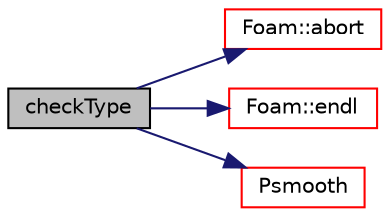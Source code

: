 digraph "checkType"
{
  bgcolor="transparent";
  edge [fontname="Helvetica",fontsize="10",labelfontname="Helvetica",labelfontsize="10"];
  node [fontname="Helvetica",fontsize="10",shape=record];
  rankdir="LR";
  Node281 [label="checkType",height=0.2,width=0.4,color="black", fillcolor="grey75", style="filled", fontcolor="black"];
  Node281 -> Node282 [color="midnightblue",fontsize="10",style="solid",fontname="Helvetica"];
  Node282 [label="Foam::abort",height=0.2,width=0.4,color="red",URL="$a21851.html#a447107a607d03e417307c203fa5fb44b"];
  Node281 -> Node289 [color="midnightblue",fontsize="10",style="solid",fontname="Helvetica"];
  Node289 [label="Foam::endl",height=0.2,width=0.4,color="red",URL="$a21851.html#a2db8fe02a0d3909e9351bb4275b23ce4",tooltip="Add newline and flush stream. "];
  Node281 -> Node327 [color="midnightblue",fontsize="10",style="solid",fontname="Helvetica"];
  Node327 [label="Psmooth",height=0.2,width=0.4,color="red",URL="$a32053.html#aa2cd0fd71a8a64cec37c28fa850d0ecd",tooltip="`P&#39; function "];
}
